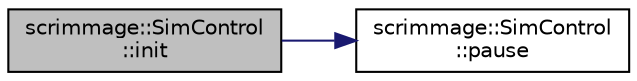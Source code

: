 digraph "scrimmage::SimControl::init"
{
 // LATEX_PDF_SIZE
  edge [fontname="Helvetica",fontsize="10",labelfontname="Helvetica",labelfontsize="10"];
  node [fontname="Helvetica",fontsize="10",shape=record];
  rankdir="LR";
  Node1 [label="scrimmage::SimControl\l::init",height=0.2,width=0.4,color="black", fillcolor="grey75", style="filled", fontcolor="black",tooltip="Initialize a scrimmage simulation."];
  Node1 -> Node2 [color="midnightblue",fontsize="10",style="solid",fontname="Helvetica"];
  Node2 [label="scrimmage::SimControl\l::pause",height=0.2,width=0.4,color="black", fillcolor="white", style="filled",URL="$classscrimmage_1_1SimControl.html#a94bc3fc4d66ec8deef92ba821036acda",tooltip="Pause (true) or unpause (false) the simulation."];
}
